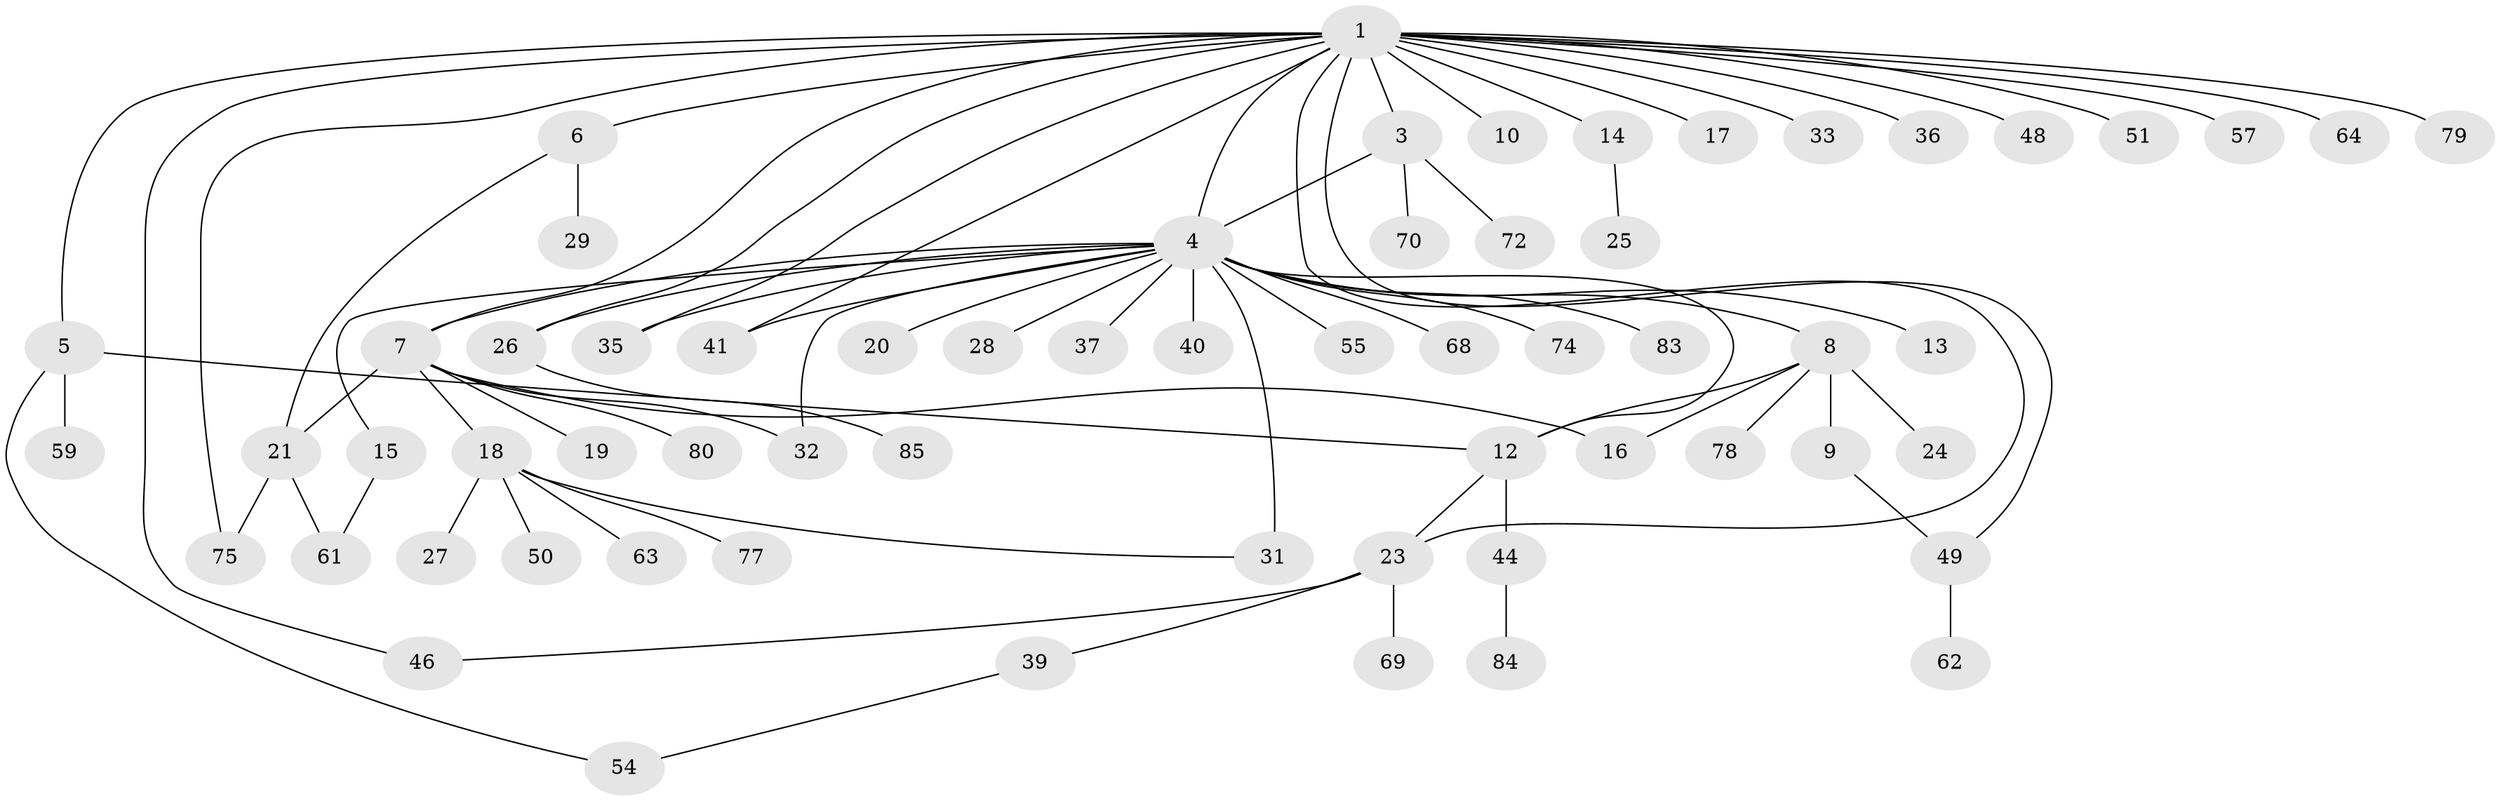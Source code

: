 // original degree distribution, {17: 0.011627906976744186, 10: 0.011627906976744186, 5: 0.046511627906976744, 24: 0.011627906976744186, 4: 0.011627906976744186, 9: 0.011627906976744186, 6: 0.023255813953488372, 2: 0.26744186046511625, 1: 0.5232558139534884, 3: 0.06976744186046512, 7: 0.011627906976744186}
// Generated by graph-tools (version 1.1) at 2025/11/02/27/25 16:11:12]
// undirected, 62 vertices, 78 edges
graph export_dot {
graph [start="1"]
  node [color=gray90,style=filled];
  1 [super="+2"];
  3 [super="+86"];
  4 [super="+67"];
  5 [super="+42"];
  6 [super="+34"];
  7 [super="+71"];
  8 [super="+47"];
  9 [super="+11"];
  10;
  12 [super="+30"];
  13;
  14;
  15 [super="+56"];
  16 [super="+58"];
  17;
  18 [super="+53"];
  19;
  20;
  21 [super="+22"];
  23 [super="+76"];
  24 [super="+81"];
  25;
  26 [super="+52"];
  27;
  28;
  29 [super="+43"];
  31 [super="+38"];
  32 [super="+45"];
  33;
  35;
  36 [super="+66"];
  37;
  39;
  40;
  41 [super="+73"];
  44;
  46;
  48;
  49 [super="+65"];
  50;
  51;
  54;
  55 [super="+60"];
  57;
  59;
  61;
  62;
  63;
  64;
  68;
  69;
  70;
  72;
  74 [super="+82"];
  75;
  77;
  78;
  79;
  80;
  83;
  84;
  85;
  1 -- 4 [weight=2];
  1 -- 5;
  1 -- 6;
  1 -- 7;
  1 -- 10;
  1 -- 17;
  1 -- 33;
  1 -- 35;
  1 -- 36;
  1 -- 46;
  1 -- 48;
  1 -- 51;
  1 -- 57;
  1 -- 64 [weight=2];
  1 -- 75;
  1 -- 3;
  1 -- 41;
  1 -- 14;
  1 -- 79;
  1 -- 49;
  1 -- 26;
  1 -- 23;
  3 -- 4;
  3 -- 70;
  3 -- 72;
  4 -- 7;
  4 -- 8;
  4 -- 12;
  4 -- 13;
  4 -- 15;
  4 -- 20;
  4 -- 26;
  4 -- 28;
  4 -- 31 [weight=2];
  4 -- 32;
  4 -- 35;
  4 -- 37;
  4 -- 40;
  4 -- 41;
  4 -- 55;
  4 -- 68;
  4 -- 74;
  4 -- 83;
  5 -- 12;
  5 -- 54;
  5 -- 59;
  6 -- 21;
  6 -- 29;
  7 -- 18;
  7 -- 19;
  7 -- 21;
  7 -- 32;
  7 -- 80;
  7 -- 16;
  8 -- 9;
  8 -- 12;
  8 -- 16;
  8 -- 24;
  8 -- 78;
  9 -- 49;
  12 -- 23;
  12 -- 44;
  14 -- 25;
  15 -- 61;
  18 -- 27;
  18 -- 50;
  18 -- 63;
  18 -- 77;
  18 -- 31;
  21 -- 61;
  21 -- 75;
  23 -- 39;
  23 -- 46;
  23 -- 69;
  26 -- 85;
  39 -- 54;
  44 -- 84;
  49 -- 62;
}
